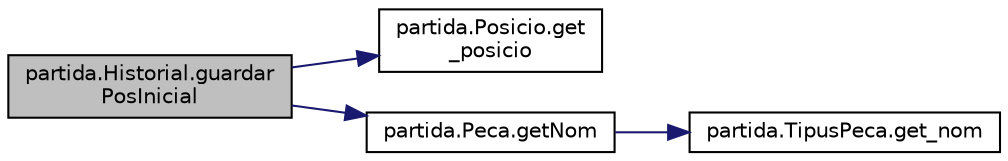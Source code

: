 digraph "partida.Historial.guardarPosInicial"
{
 // LATEX_PDF_SIZE
  edge [fontname="Helvetica",fontsize="10",labelfontname="Helvetica",labelfontsize="10"];
  node [fontname="Helvetica",fontsize="10",shape=record];
  rankdir="LR";
  Node1 [label="partida.Historial.guardar\lPosInicial",height=0.2,width=0.4,color="black", fillcolor="grey75", style="filled", fontcolor="black",tooltip="Guarda una Posició Inicial d'una Peçá"];
  Node1 -> Node2 [color="midnightblue",fontsize="10",style="solid",fontname="Helvetica"];
  Node2 [label="partida.Posicio.get\l_posicio",height=0.2,width=0.4,color="black", fillcolor="white", style="filled",URL="$classpartida_1_1_posicio.html#a9ca82ab2c846c946a3b0c59fabb0df6c",tooltip="Posició"];
  Node1 -> Node3 [color="midnightblue",fontsize="10",style="solid",fontname="Helvetica"];
  Node3 [label="partida.Peca.getNom",height=0.2,width=0.4,color="black", fillcolor="white", style="filled",URL="$classpartida_1_1_peca.html#a4961f25a80f488fd2c5c97ff15ceddeb",tooltip="Nom de la Peça."];
  Node3 -> Node4 [color="midnightblue",fontsize="10",style="solid",fontname="Helvetica"];
  Node4 [label="partida.TipusPeca.get_nom",height=0.2,width=0.4,color="black", fillcolor="white", style="filled",URL="$classpartida_1_1_tipus_peca.html#a4d5a3d6a5f26c4167a4a7e2b4a9f0015",tooltip="Nom del tipus de Peça."];
}
